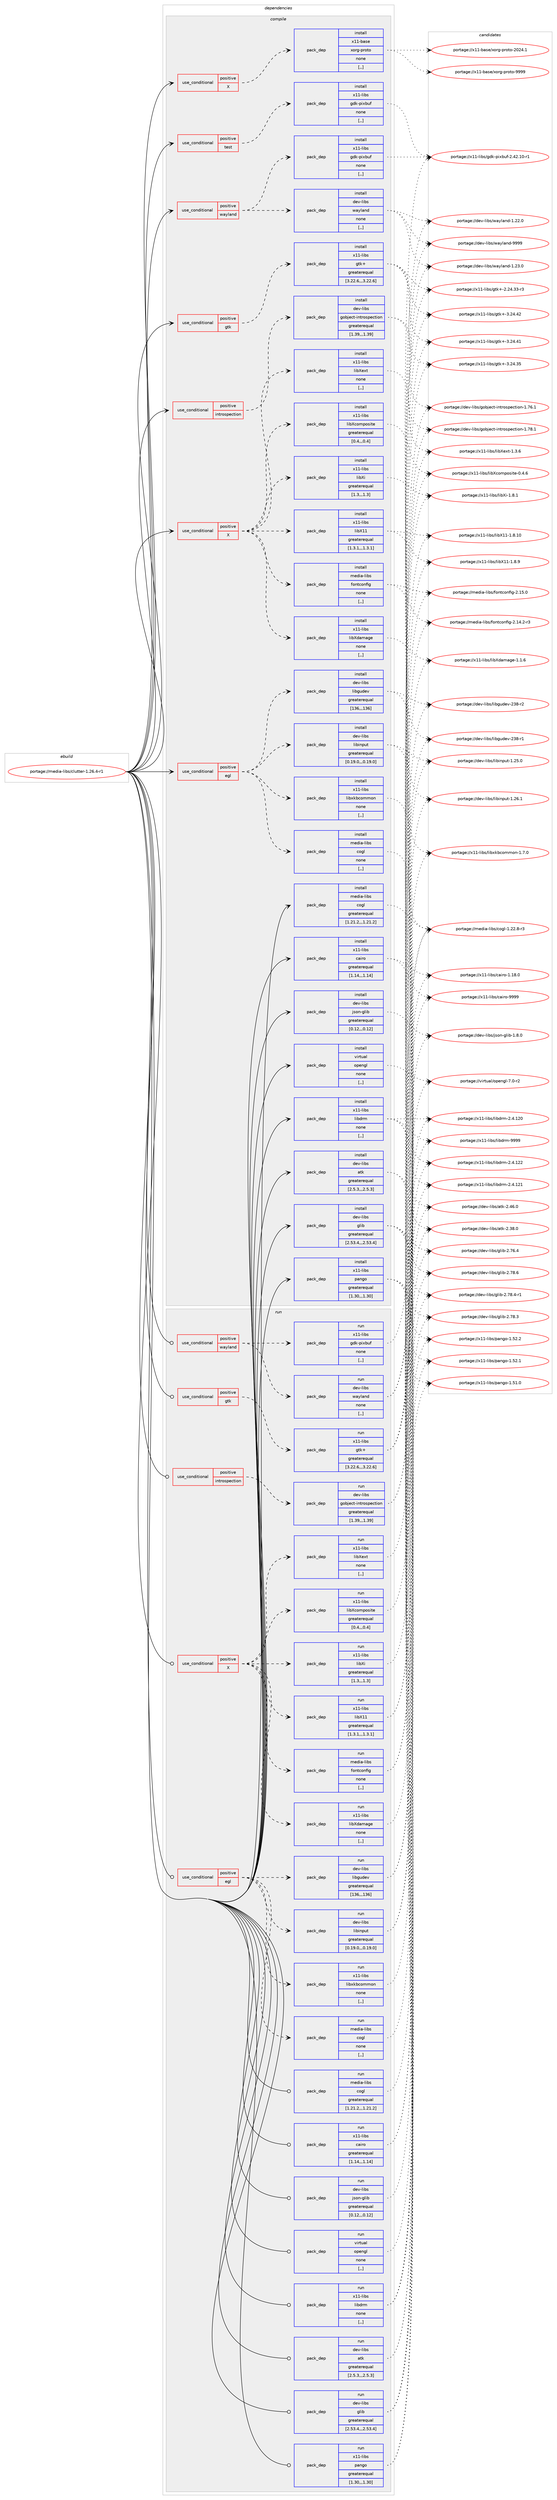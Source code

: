 digraph prolog {

# *************
# Graph options
# *************

newrank=true;
concentrate=true;
compound=true;
graph [rankdir=LR,fontname=Helvetica,fontsize=10,ranksep=1.5];#, ranksep=2.5, nodesep=0.2];
edge  [arrowhead=vee];
node  [fontname=Helvetica,fontsize=10];

# **********
# The ebuild
# **********

subgraph cluster_leftcol {
color=gray;
label=<<i>ebuild</i>>;
id [label="portage://media-libs/clutter-1.26.4-r1", color=red, width=4, href="../media-libs/clutter-1.26.4-r1.svg"];
}

# ****************
# The dependencies
# ****************

subgraph cluster_midcol {
color=gray;
label=<<i>dependencies</i>>;
subgraph cluster_compile {
fillcolor="#eeeeee";
style=filled;
label=<<i>compile</i>>;
subgraph cond74480 {
dependency296021 [label=<<TABLE BORDER="0" CELLBORDER="1" CELLSPACING="0" CELLPADDING="4"><TR><TD ROWSPAN="3" CELLPADDING="10">use_conditional</TD></TR><TR><TD>positive</TD></TR><TR><TD>X</TD></TR></TABLE>>, shape=none, color=red];
subgraph pack219187 {
dependency296022 [label=<<TABLE BORDER="0" CELLBORDER="1" CELLSPACING="0" CELLPADDING="4" WIDTH="220"><TR><TD ROWSPAN="6" CELLPADDING="30">pack_dep</TD></TR><TR><TD WIDTH="110">install</TD></TR><TR><TD>media-libs</TD></TR><TR><TD>fontconfig</TD></TR><TR><TD>none</TD></TR><TR><TD>[,,]</TD></TR></TABLE>>, shape=none, color=blue];
}
dependency296021:e -> dependency296022:w [weight=20,style="dashed",arrowhead="vee"];
subgraph pack219188 {
dependency296023 [label=<<TABLE BORDER="0" CELLBORDER="1" CELLSPACING="0" CELLPADDING="4" WIDTH="220"><TR><TD ROWSPAN="6" CELLPADDING="30">pack_dep</TD></TR><TR><TD WIDTH="110">install</TD></TR><TR><TD>x11-libs</TD></TR><TR><TD>libX11</TD></TR><TR><TD>greaterequal</TD></TR><TR><TD>[1.3.1,,,1.3.1]</TD></TR></TABLE>>, shape=none, color=blue];
}
dependency296021:e -> dependency296023:w [weight=20,style="dashed",arrowhead="vee"];
subgraph pack219189 {
dependency296024 [label=<<TABLE BORDER="0" CELLBORDER="1" CELLSPACING="0" CELLPADDING="4" WIDTH="220"><TR><TD ROWSPAN="6" CELLPADDING="30">pack_dep</TD></TR><TR><TD WIDTH="110">install</TD></TR><TR><TD>x11-libs</TD></TR><TR><TD>libXext</TD></TR><TR><TD>none</TD></TR><TR><TD>[,,]</TD></TR></TABLE>>, shape=none, color=blue];
}
dependency296021:e -> dependency296024:w [weight=20,style="dashed",arrowhead="vee"];
subgraph pack219190 {
dependency296025 [label=<<TABLE BORDER="0" CELLBORDER="1" CELLSPACING="0" CELLPADDING="4" WIDTH="220"><TR><TD ROWSPAN="6" CELLPADDING="30">pack_dep</TD></TR><TR><TD WIDTH="110">install</TD></TR><TR><TD>x11-libs</TD></TR><TR><TD>libXdamage</TD></TR><TR><TD>none</TD></TR><TR><TD>[,,]</TD></TR></TABLE>>, shape=none, color=blue];
}
dependency296021:e -> dependency296025:w [weight=20,style="dashed",arrowhead="vee"];
subgraph pack219191 {
dependency296026 [label=<<TABLE BORDER="0" CELLBORDER="1" CELLSPACING="0" CELLPADDING="4" WIDTH="220"><TR><TD ROWSPAN="6" CELLPADDING="30">pack_dep</TD></TR><TR><TD WIDTH="110">install</TD></TR><TR><TD>x11-libs</TD></TR><TR><TD>libXi</TD></TR><TR><TD>greaterequal</TD></TR><TR><TD>[1.3,,,1.3]</TD></TR></TABLE>>, shape=none, color=blue];
}
dependency296021:e -> dependency296026:w [weight=20,style="dashed",arrowhead="vee"];
subgraph pack219192 {
dependency296027 [label=<<TABLE BORDER="0" CELLBORDER="1" CELLSPACING="0" CELLPADDING="4" WIDTH="220"><TR><TD ROWSPAN="6" CELLPADDING="30">pack_dep</TD></TR><TR><TD WIDTH="110">install</TD></TR><TR><TD>x11-libs</TD></TR><TR><TD>libXcomposite</TD></TR><TR><TD>greaterequal</TD></TR><TR><TD>[0.4,,,0.4]</TD></TR></TABLE>>, shape=none, color=blue];
}
dependency296021:e -> dependency296027:w [weight=20,style="dashed",arrowhead="vee"];
}
id:e -> dependency296021:w [weight=20,style="solid",arrowhead="vee"];
subgraph cond74481 {
dependency296028 [label=<<TABLE BORDER="0" CELLBORDER="1" CELLSPACING="0" CELLPADDING="4"><TR><TD ROWSPAN="3" CELLPADDING="10">use_conditional</TD></TR><TR><TD>positive</TD></TR><TR><TD>X</TD></TR></TABLE>>, shape=none, color=red];
subgraph pack219193 {
dependency296029 [label=<<TABLE BORDER="0" CELLBORDER="1" CELLSPACING="0" CELLPADDING="4" WIDTH="220"><TR><TD ROWSPAN="6" CELLPADDING="30">pack_dep</TD></TR><TR><TD WIDTH="110">install</TD></TR><TR><TD>x11-base</TD></TR><TR><TD>xorg-proto</TD></TR><TR><TD>none</TD></TR><TR><TD>[,,]</TD></TR></TABLE>>, shape=none, color=blue];
}
dependency296028:e -> dependency296029:w [weight=20,style="dashed",arrowhead="vee"];
}
id:e -> dependency296028:w [weight=20,style="solid",arrowhead="vee"];
subgraph cond74482 {
dependency296030 [label=<<TABLE BORDER="0" CELLBORDER="1" CELLSPACING="0" CELLPADDING="4"><TR><TD ROWSPAN="3" CELLPADDING="10">use_conditional</TD></TR><TR><TD>positive</TD></TR><TR><TD>egl</TD></TR></TABLE>>, shape=none, color=red];
subgraph pack219194 {
dependency296031 [label=<<TABLE BORDER="0" CELLBORDER="1" CELLSPACING="0" CELLPADDING="4" WIDTH="220"><TR><TD ROWSPAN="6" CELLPADDING="30">pack_dep</TD></TR><TR><TD WIDTH="110">install</TD></TR><TR><TD>dev-libs</TD></TR><TR><TD>libinput</TD></TR><TR><TD>greaterequal</TD></TR><TR><TD>[0.19.0,,,0.19.0]</TD></TR></TABLE>>, shape=none, color=blue];
}
dependency296030:e -> dependency296031:w [weight=20,style="dashed",arrowhead="vee"];
subgraph pack219195 {
dependency296032 [label=<<TABLE BORDER="0" CELLBORDER="1" CELLSPACING="0" CELLPADDING="4" WIDTH="220"><TR><TD ROWSPAN="6" CELLPADDING="30">pack_dep</TD></TR><TR><TD WIDTH="110">install</TD></TR><TR><TD>media-libs</TD></TR><TR><TD>cogl</TD></TR><TR><TD>none</TD></TR><TR><TD>[,,]</TD></TR></TABLE>>, shape=none, color=blue];
}
dependency296030:e -> dependency296032:w [weight=20,style="dashed",arrowhead="vee"];
subgraph pack219196 {
dependency296033 [label=<<TABLE BORDER="0" CELLBORDER="1" CELLSPACING="0" CELLPADDING="4" WIDTH="220"><TR><TD ROWSPAN="6" CELLPADDING="30">pack_dep</TD></TR><TR><TD WIDTH="110">install</TD></TR><TR><TD>dev-libs</TD></TR><TR><TD>libgudev</TD></TR><TR><TD>greaterequal</TD></TR><TR><TD>[136,,,136]</TD></TR></TABLE>>, shape=none, color=blue];
}
dependency296030:e -> dependency296033:w [weight=20,style="dashed",arrowhead="vee"];
subgraph pack219197 {
dependency296034 [label=<<TABLE BORDER="0" CELLBORDER="1" CELLSPACING="0" CELLPADDING="4" WIDTH="220"><TR><TD ROWSPAN="6" CELLPADDING="30">pack_dep</TD></TR><TR><TD WIDTH="110">install</TD></TR><TR><TD>x11-libs</TD></TR><TR><TD>libxkbcommon</TD></TR><TR><TD>none</TD></TR><TR><TD>[,,]</TD></TR></TABLE>>, shape=none, color=blue];
}
dependency296030:e -> dependency296034:w [weight=20,style="dashed",arrowhead="vee"];
}
id:e -> dependency296030:w [weight=20,style="solid",arrowhead="vee"];
subgraph cond74483 {
dependency296035 [label=<<TABLE BORDER="0" CELLBORDER="1" CELLSPACING="0" CELLPADDING="4"><TR><TD ROWSPAN="3" CELLPADDING="10">use_conditional</TD></TR><TR><TD>positive</TD></TR><TR><TD>gtk</TD></TR></TABLE>>, shape=none, color=red];
subgraph pack219198 {
dependency296036 [label=<<TABLE BORDER="0" CELLBORDER="1" CELLSPACING="0" CELLPADDING="4" WIDTH="220"><TR><TD ROWSPAN="6" CELLPADDING="30">pack_dep</TD></TR><TR><TD WIDTH="110">install</TD></TR><TR><TD>x11-libs</TD></TR><TR><TD>gtk+</TD></TR><TR><TD>greaterequal</TD></TR><TR><TD>[3.22.6,,,3.22.6]</TD></TR></TABLE>>, shape=none, color=blue];
}
dependency296035:e -> dependency296036:w [weight=20,style="dashed",arrowhead="vee"];
}
id:e -> dependency296035:w [weight=20,style="solid",arrowhead="vee"];
subgraph cond74484 {
dependency296037 [label=<<TABLE BORDER="0" CELLBORDER="1" CELLSPACING="0" CELLPADDING="4"><TR><TD ROWSPAN="3" CELLPADDING="10">use_conditional</TD></TR><TR><TD>positive</TD></TR><TR><TD>introspection</TD></TR></TABLE>>, shape=none, color=red];
subgraph pack219199 {
dependency296038 [label=<<TABLE BORDER="0" CELLBORDER="1" CELLSPACING="0" CELLPADDING="4" WIDTH="220"><TR><TD ROWSPAN="6" CELLPADDING="30">pack_dep</TD></TR><TR><TD WIDTH="110">install</TD></TR><TR><TD>dev-libs</TD></TR><TR><TD>gobject-introspection</TD></TR><TR><TD>greaterequal</TD></TR><TR><TD>[1.39,,,1.39]</TD></TR></TABLE>>, shape=none, color=blue];
}
dependency296037:e -> dependency296038:w [weight=20,style="dashed",arrowhead="vee"];
}
id:e -> dependency296037:w [weight=20,style="solid",arrowhead="vee"];
subgraph cond74485 {
dependency296039 [label=<<TABLE BORDER="0" CELLBORDER="1" CELLSPACING="0" CELLPADDING="4"><TR><TD ROWSPAN="3" CELLPADDING="10">use_conditional</TD></TR><TR><TD>positive</TD></TR><TR><TD>test</TD></TR></TABLE>>, shape=none, color=red];
subgraph pack219200 {
dependency296040 [label=<<TABLE BORDER="0" CELLBORDER="1" CELLSPACING="0" CELLPADDING="4" WIDTH="220"><TR><TD ROWSPAN="6" CELLPADDING="30">pack_dep</TD></TR><TR><TD WIDTH="110">install</TD></TR><TR><TD>x11-libs</TD></TR><TR><TD>gdk-pixbuf</TD></TR><TR><TD>none</TD></TR><TR><TD>[,,]</TD></TR></TABLE>>, shape=none, color=blue];
}
dependency296039:e -> dependency296040:w [weight=20,style="dashed",arrowhead="vee"];
}
id:e -> dependency296039:w [weight=20,style="solid",arrowhead="vee"];
subgraph cond74486 {
dependency296041 [label=<<TABLE BORDER="0" CELLBORDER="1" CELLSPACING="0" CELLPADDING="4"><TR><TD ROWSPAN="3" CELLPADDING="10">use_conditional</TD></TR><TR><TD>positive</TD></TR><TR><TD>wayland</TD></TR></TABLE>>, shape=none, color=red];
subgraph pack219201 {
dependency296042 [label=<<TABLE BORDER="0" CELLBORDER="1" CELLSPACING="0" CELLPADDING="4" WIDTH="220"><TR><TD ROWSPAN="6" CELLPADDING="30">pack_dep</TD></TR><TR><TD WIDTH="110">install</TD></TR><TR><TD>dev-libs</TD></TR><TR><TD>wayland</TD></TR><TR><TD>none</TD></TR><TR><TD>[,,]</TD></TR></TABLE>>, shape=none, color=blue];
}
dependency296041:e -> dependency296042:w [weight=20,style="dashed",arrowhead="vee"];
subgraph pack219202 {
dependency296043 [label=<<TABLE BORDER="0" CELLBORDER="1" CELLSPACING="0" CELLPADDING="4" WIDTH="220"><TR><TD ROWSPAN="6" CELLPADDING="30">pack_dep</TD></TR><TR><TD WIDTH="110">install</TD></TR><TR><TD>x11-libs</TD></TR><TR><TD>gdk-pixbuf</TD></TR><TR><TD>none</TD></TR><TR><TD>[,,]</TD></TR></TABLE>>, shape=none, color=blue];
}
dependency296041:e -> dependency296043:w [weight=20,style="dashed",arrowhead="vee"];
}
id:e -> dependency296041:w [weight=20,style="solid",arrowhead="vee"];
subgraph pack219203 {
dependency296044 [label=<<TABLE BORDER="0" CELLBORDER="1" CELLSPACING="0" CELLPADDING="4" WIDTH="220"><TR><TD ROWSPAN="6" CELLPADDING="30">pack_dep</TD></TR><TR><TD WIDTH="110">install</TD></TR><TR><TD>dev-libs</TD></TR><TR><TD>atk</TD></TR><TR><TD>greaterequal</TD></TR><TR><TD>[2.5.3,,,2.5.3]</TD></TR></TABLE>>, shape=none, color=blue];
}
id:e -> dependency296044:w [weight=20,style="solid",arrowhead="vee"];
subgraph pack219204 {
dependency296045 [label=<<TABLE BORDER="0" CELLBORDER="1" CELLSPACING="0" CELLPADDING="4" WIDTH="220"><TR><TD ROWSPAN="6" CELLPADDING="30">pack_dep</TD></TR><TR><TD WIDTH="110">install</TD></TR><TR><TD>dev-libs</TD></TR><TR><TD>glib</TD></TR><TR><TD>greaterequal</TD></TR><TR><TD>[2.53.4,,,2.53.4]</TD></TR></TABLE>>, shape=none, color=blue];
}
id:e -> dependency296045:w [weight=20,style="solid",arrowhead="vee"];
subgraph pack219205 {
dependency296046 [label=<<TABLE BORDER="0" CELLBORDER="1" CELLSPACING="0" CELLPADDING="4" WIDTH="220"><TR><TD ROWSPAN="6" CELLPADDING="30">pack_dep</TD></TR><TR><TD WIDTH="110">install</TD></TR><TR><TD>dev-libs</TD></TR><TR><TD>json-glib</TD></TR><TR><TD>greaterequal</TD></TR><TR><TD>[0.12,,,0.12]</TD></TR></TABLE>>, shape=none, color=blue];
}
id:e -> dependency296046:w [weight=20,style="solid",arrowhead="vee"];
subgraph pack219206 {
dependency296047 [label=<<TABLE BORDER="0" CELLBORDER="1" CELLSPACING="0" CELLPADDING="4" WIDTH="220"><TR><TD ROWSPAN="6" CELLPADDING="30">pack_dep</TD></TR><TR><TD WIDTH="110">install</TD></TR><TR><TD>media-libs</TD></TR><TR><TD>cogl</TD></TR><TR><TD>greaterequal</TD></TR><TR><TD>[1.21.2,,,1.21.2]</TD></TR></TABLE>>, shape=none, color=blue];
}
id:e -> dependency296047:w [weight=20,style="solid",arrowhead="vee"];
subgraph pack219207 {
dependency296048 [label=<<TABLE BORDER="0" CELLBORDER="1" CELLSPACING="0" CELLPADDING="4" WIDTH="220"><TR><TD ROWSPAN="6" CELLPADDING="30">pack_dep</TD></TR><TR><TD WIDTH="110">install</TD></TR><TR><TD>virtual</TD></TR><TR><TD>opengl</TD></TR><TR><TD>none</TD></TR><TR><TD>[,,]</TD></TR></TABLE>>, shape=none, color=blue];
}
id:e -> dependency296048:w [weight=20,style="solid",arrowhead="vee"];
subgraph pack219208 {
dependency296049 [label=<<TABLE BORDER="0" CELLBORDER="1" CELLSPACING="0" CELLPADDING="4" WIDTH="220"><TR><TD ROWSPAN="6" CELLPADDING="30">pack_dep</TD></TR><TR><TD WIDTH="110">install</TD></TR><TR><TD>x11-libs</TD></TR><TR><TD>cairo</TD></TR><TR><TD>greaterequal</TD></TR><TR><TD>[1.14,,,1.14]</TD></TR></TABLE>>, shape=none, color=blue];
}
id:e -> dependency296049:w [weight=20,style="solid",arrowhead="vee"];
subgraph pack219209 {
dependency296050 [label=<<TABLE BORDER="0" CELLBORDER="1" CELLSPACING="0" CELLPADDING="4" WIDTH="220"><TR><TD ROWSPAN="6" CELLPADDING="30">pack_dep</TD></TR><TR><TD WIDTH="110">install</TD></TR><TR><TD>x11-libs</TD></TR><TR><TD>libdrm</TD></TR><TR><TD>none</TD></TR><TR><TD>[,,]</TD></TR></TABLE>>, shape=none, color=blue];
}
id:e -> dependency296050:w [weight=20,style="solid",arrowhead="vee"];
subgraph pack219210 {
dependency296051 [label=<<TABLE BORDER="0" CELLBORDER="1" CELLSPACING="0" CELLPADDING="4" WIDTH="220"><TR><TD ROWSPAN="6" CELLPADDING="30">pack_dep</TD></TR><TR><TD WIDTH="110">install</TD></TR><TR><TD>x11-libs</TD></TR><TR><TD>pango</TD></TR><TR><TD>greaterequal</TD></TR><TR><TD>[1.30,,,1.30]</TD></TR></TABLE>>, shape=none, color=blue];
}
id:e -> dependency296051:w [weight=20,style="solid",arrowhead="vee"];
}
subgraph cluster_compileandrun {
fillcolor="#eeeeee";
style=filled;
label=<<i>compile and run</i>>;
}
subgraph cluster_run {
fillcolor="#eeeeee";
style=filled;
label=<<i>run</i>>;
subgraph cond74487 {
dependency296052 [label=<<TABLE BORDER="0" CELLBORDER="1" CELLSPACING="0" CELLPADDING="4"><TR><TD ROWSPAN="3" CELLPADDING="10">use_conditional</TD></TR><TR><TD>positive</TD></TR><TR><TD>X</TD></TR></TABLE>>, shape=none, color=red];
subgraph pack219211 {
dependency296053 [label=<<TABLE BORDER="0" CELLBORDER="1" CELLSPACING="0" CELLPADDING="4" WIDTH="220"><TR><TD ROWSPAN="6" CELLPADDING="30">pack_dep</TD></TR><TR><TD WIDTH="110">run</TD></TR><TR><TD>media-libs</TD></TR><TR><TD>fontconfig</TD></TR><TR><TD>none</TD></TR><TR><TD>[,,]</TD></TR></TABLE>>, shape=none, color=blue];
}
dependency296052:e -> dependency296053:w [weight=20,style="dashed",arrowhead="vee"];
subgraph pack219212 {
dependency296054 [label=<<TABLE BORDER="0" CELLBORDER="1" CELLSPACING="0" CELLPADDING="4" WIDTH="220"><TR><TD ROWSPAN="6" CELLPADDING="30">pack_dep</TD></TR><TR><TD WIDTH="110">run</TD></TR><TR><TD>x11-libs</TD></TR><TR><TD>libX11</TD></TR><TR><TD>greaterequal</TD></TR><TR><TD>[1.3.1,,,1.3.1]</TD></TR></TABLE>>, shape=none, color=blue];
}
dependency296052:e -> dependency296054:w [weight=20,style="dashed",arrowhead="vee"];
subgraph pack219213 {
dependency296055 [label=<<TABLE BORDER="0" CELLBORDER="1" CELLSPACING="0" CELLPADDING="4" WIDTH="220"><TR><TD ROWSPAN="6" CELLPADDING="30">pack_dep</TD></TR><TR><TD WIDTH="110">run</TD></TR><TR><TD>x11-libs</TD></TR><TR><TD>libXext</TD></TR><TR><TD>none</TD></TR><TR><TD>[,,]</TD></TR></TABLE>>, shape=none, color=blue];
}
dependency296052:e -> dependency296055:w [weight=20,style="dashed",arrowhead="vee"];
subgraph pack219214 {
dependency296056 [label=<<TABLE BORDER="0" CELLBORDER="1" CELLSPACING="0" CELLPADDING="4" WIDTH="220"><TR><TD ROWSPAN="6" CELLPADDING="30">pack_dep</TD></TR><TR><TD WIDTH="110">run</TD></TR><TR><TD>x11-libs</TD></TR><TR><TD>libXdamage</TD></TR><TR><TD>none</TD></TR><TR><TD>[,,]</TD></TR></TABLE>>, shape=none, color=blue];
}
dependency296052:e -> dependency296056:w [weight=20,style="dashed",arrowhead="vee"];
subgraph pack219215 {
dependency296057 [label=<<TABLE BORDER="0" CELLBORDER="1" CELLSPACING="0" CELLPADDING="4" WIDTH="220"><TR><TD ROWSPAN="6" CELLPADDING="30">pack_dep</TD></TR><TR><TD WIDTH="110">run</TD></TR><TR><TD>x11-libs</TD></TR><TR><TD>libXi</TD></TR><TR><TD>greaterequal</TD></TR><TR><TD>[1.3,,,1.3]</TD></TR></TABLE>>, shape=none, color=blue];
}
dependency296052:e -> dependency296057:w [weight=20,style="dashed",arrowhead="vee"];
subgraph pack219216 {
dependency296058 [label=<<TABLE BORDER="0" CELLBORDER="1" CELLSPACING="0" CELLPADDING="4" WIDTH="220"><TR><TD ROWSPAN="6" CELLPADDING="30">pack_dep</TD></TR><TR><TD WIDTH="110">run</TD></TR><TR><TD>x11-libs</TD></TR><TR><TD>libXcomposite</TD></TR><TR><TD>greaterequal</TD></TR><TR><TD>[0.4,,,0.4]</TD></TR></TABLE>>, shape=none, color=blue];
}
dependency296052:e -> dependency296058:w [weight=20,style="dashed",arrowhead="vee"];
}
id:e -> dependency296052:w [weight=20,style="solid",arrowhead="odot"];
subgraph cond74488 {
dependency296059 [label=<<TABLE BORDER="0" CELLBORDER="1" CELLSPACING="0" CELLPADDING="4"><TR><TD ROWSPAN="3" CELLPADDING="10">use_conditional</TD></TR><TR><TD>positive</TD></TR><TR><TD>egl</TD></TR></TABLE>>, shape=none, color=red];
subgraph pack219217 {
dependency296060 [label=<<TABLE BORDER="0" CELLBORDER="1" CELLSPACING="0" CELLPADDING="4" WIDTH="220"><TR><TD ROWSPAN="6" CELLPADDING="30">pack_dep</TD></TR><TR><TD WIDTH="110">run</TD></TR><TR><TD>dev-libs</TD></TR><TR><TD>libinput</TD></TR><TR><TD>greaterequal</TD></TR><TR><TD>[0.19.0,,,0.19.0]</TD></TR></TABLE>>, shape=none, color=blue];
}
dependency296059:e -> dependency296060:w [weight=20,style="dashed",arrowhead="vee"];
subgraph pack219218 {
dependency296061 [label=<<TABLE BORDER="0" CELLBORDER="1" CELLSPACING="0" CELLPADDING="4" WIDTH="220"><TR><TD ROWSPAN="6" CELLPADDING="30">pack_dep</TD></TR><TR><TD WIDTH="110">run</TD></TR><TR><TD>media-libs</TD></TR><TR><TD>cogl</TD></TR><TR><TD>none</TD></TR><TR><TD>[,,]</TD></TR></TABLE>>, shape=none, color=blue];
}
dependency296059:e -> dependency296061:w [weight=20,style="dashed",arrowhead="vee"];
subgraph pack219219 {
dependency296062 [label=<<TABLE BORDER="0" CELLBORDER="1" CELLSPACING="0" CELLPADDING="4" WIDTH="220"><TR><TD ROWSPAN="6" CELLPADDING="30">pack_dep</TD></TR><TR><TD WIDTH="110">run</TD></TR><TR><TD>dev-libs</TD></TR><TR><TD>libgudev</TD></TR><TR><TD>greaterequal</TD></TR><TR><TD>[136,,,136]</TD></TR></TABLE>>, shape=none, color=blue];
}
dependency296059:e -> dependency296062:w [weight=20,style="dashed",arrowhead="vee"];
subgraph pack219220 {
dependency296063 [label=<<TABLE BORDER="0" CELLBORDER="1" CELLSPACING="0" CELLPADDING="4" WIDTH="220"><TR><TD ROWSPAN="6" CELLPADDING="30">pack_dep</TD></TR><TR><TD WIDTH="110">run</TD></TR><TR><TD>x11-libs</TD></TR><TR><TD>libxkbcommon</TD></TR><TR><TD>none</TD></TR><TR><TD>[,,]</TD></TR></TABLE>>, shape=none, color=blue];
}
dependency296059:e -> dependency296063:w [weight=20,style="dashed",arrowhead="vee"];
}
id:e -> dependency296059:w [weight=20,style="solid",arrowhead="odot"];
subgraph cond74489 {
dependency296064 [label=<<TABLE BORDER="0" CELLBORDER="1" CELLSPACING="0" CELLPADDING="4"><TR><TD ROWSPAN="3" CELLPADDING="10">use_conditional</TD></TR><TR><TD>positive</TD></TR><TR><TD>gtk</TD></TR></TABLE>>, shape=none, color=red];
subgraph pack219221 {
dependency296065 [label=<<TABLE BORDER="0" CELLBORDER="1" CELLSPACING="0" CELLPADDING="4" WIDTH="220"><TR><TD ROWSPAN="6" CELLPADDING="30">pack_dep</TD></TR><TR><TD WIDTH="110">run</TD></TR><TR><TD>x11-libs</TD></TR><TR><TD>gtk+</TD></TR><TR><TD>greaterequal</TD></TR><TR><TD>[3.22.6,,,3.22.6]</TD></TR></TABLE>>, shape=none, color=blue];
}
dependency296064:e -> dependency296065:w [weight=20,style="dashed",arrowhead="vee"];
}
id:e -> dependency296064:w [weight=20,style="solid",arrowhead="odot"];
subgraph cond74490 {
dependency296066 [label=<<TABLE BORDER="0" CELLBORDER="1" CELLSPACING="0" CELLPADDING="4"><TR><TD ROWSPAN="3" CELLPADDING="10">use_conditional</TD></TR><TR><TD>positive</TD></TR><TR><TD>introspection</TD></TR></TABLE>>, shape=none, color=red];
subgraph pack219222 {
dependency296067 [label=<<TABLE BORDER="0" CELLBORDER="1" CELLSPACING="0" CELLPADDING="4" WIDTH="220"><TR><TD ROWSPAN="6" CELLPADDING="30">pack_dep</TD></TR><TR><TD WIDTH="110">run</TD></TR><TR><TD>dev-libs</TD></TR><TR><TD>gobject-introspection</TD></TR><TR><TD>greaterequal</TD></TR><TR><TD>[1.39,,,1.39]</TD></TR></TABLE>>, shape=none, color=blue];
}
dependency296066:e -> dependency296067:w [weight=20,style="dashed",arrowhead="vee"];
}
id:e -> dependency296066:w [weight=20,style="solid",arrowhead="odot"];
subgraph cond74491 {
dependency296068 [label=<<TABLE BORDER="0" CELLBORDER="1" CELLSPACING="0" CELLPADDING="4"><TR><TD ROWSPAN="3" CELLPADDING="10">use_conditional</TD></TR><TR><TD>positive</TD></TR><TR><TD>wayland</TD></TR></TABLE>>, shape=none, color=red];
subgraph pack219223 {
dependency296069 [label=<<TABLE BORDER="0" CELLBORDER="1" CELLSPACING="0" CELLPADDING="4" WIDTH="220"><TR><TD ROWSPAN="6" CELLPADDING="30">pack_dep</TD></TR><TR><TD WIDTH="110">run</TD></TR><TR><TD>dev-libs</TD></TR><TR><TD>wayland</TD></TR><TR><TD>none</TD></TR><TR><TD>[,,]</TD></TR></TABLE>>, shape=none, color=blue];
}
dependency296068:e -> dependency296069:w [weight=20,style="dashed",arrowhead="vee"];
subgraph pack219224 {
dependency296070 [label=<<TABLE BORDER="0" CELLBORDER="1" CELLSPACING="0" CELLPADDING="4" WIDTH="220"><TR><TD ROWSPAN="6" CELLPADDING="30">pack_dep</TD></TR><TR><TD WIDTH="110">run</TD></TR><TR><TD>x11-libs</TD></TR><TR><TD>gdk-pixbuf</TD></TR><TR><TD>none</TD></TR><TR><TD>[,,]</TD></TR></TABLE>>, shape=none, color=blue];
}
dependency296068:e -> dependency296070:w [weight=20,style="dashed",arrowhead="vee"];
}
id:e -> dependency296068:w [weight=20,style="solid",arrowhead="odot"];
subgraph pack219225 {
dependency296071 [label=<<TABLE BORDER="0" CELLBORDER="1" CELLSPACING="0" CELLPADDING="4" WIDTH="220"><TR><TD ROWSPAN="6" CELLPADDING="30">pack_dep</TD></TR><TR><TD WIDTH="110">run</TD></TR><TR><TD>dev-libs</TD></TR><TR><TD>atk</TD></TR><TR><TD>greaterequal</TD></TR><TR><TD>[2.5.3,,,2.5.3]</TD></TR></TABLE>>, shape=none, color=blue];
}
id:e -> dependency296071:w [weight=20,style="solid",arrowhead="odot"];
subgraph pack219226 {
dependency296072 [label=<<TABLE BORDER="0" CELLBORDER="1" CELLSPACING="0" CELLPADDING="4" WIDTH="220"><TR><TD ROWSPAN="6" CELLPADDING="30">pack_dep</TD></TR><TR><TD WIDTH="110">run</TD></TR><TR><TD>dev-libs</TD></TR><TR><TD>glib</TD></TR><TR><TD>greaterequal</TD></TR><TR><TD>[2.53.4,,,2.53.4]</TD></TR></TABLE>>, shape=none, color=blue];
}
id:e -> dependency296072:w [weight=20,style="solid",arrowhead="odot"];
subgraph pack219227 {
dependency296073 [label=<<TABLE BORDER="0" CELLBORDER="1" CELLSPACING="0" CELLPADDING="4" WIDTH="220"><TR><TD ROWSPAN="6" CELLPADDING="30">pack_dep</TD></TR><TR><TD WIDTH="110">run</TD></TR><TR><TD>dev-libs</TD></TR><TR><TD>json-glib</TD></TR><TR><TD>greaterequal</TD></TR><TR><TD>[0.12,,,0.12]</TD></TR></TABLE>>, shape=none, color=blue];
}
id:e -> dependency296073:w [weight=20,style="solid",arrowhead="odot"];
subgraph pack219228 {
dependency296074 [label=<<TABLE BORDER="0" CELLBORDER="1" CELLSPACING="0" CELLPADDING="4" WIDTH="220"><TR><TD ROWSPAN="6" CELLPADDING="30">pack_dep</TD></TR><TR><TD WIDTH="110">run</TD></TR><TR><TD>media-libs</TD></TR><TR><TD>cogl</TD></TR><TR><TD>greaterequal</TD></TR><TR><TD>[1.21.2,,,1.21.2]</TD></TR></TABLE>>, shape=none, color=blue];
}
id:e -> dependency296074:w [weight=20,style="solid",arrowhead="odot"];
subgraph pack219229 {
dependency296075 [label=<<TABLE BORDER="0" CELLBORDER="1" CELLSPACING="0" CELLPADDING="4" WIDTH="220"><TR><TD ROWSPAN="6" CELLPADDING="30">pack_dep</TD></TR><TR><TD WIDTH="110">run</TD></TR><TR><TD>virtual</TD></TR><TR><TD>opengl</TD></TR><TR><TD>none</TD></TR><TR><TD>[,,]</TD></TR></TABLE>>, shape=none, color=blue];
}
id:e -> dependency296075:w [weight=20,style="solid",arrowhead="odot"];
subgraph pack219230 {
dependency296076 [label=<<TABLE BORDER="0" CELLBORDER="1" CELLSPACING="0" CELLPADDING="4" WIDTH="220"><TR><TD ROWSPAN="6" CELLPADDING="30">pack_dep</TD></TR><TR><TD WIDTH="110">run</TD></TR><TR><TD>x11-libs</TD></TR><TR><TD>cairo</TD></TR><TR><TD>greaterequal</TD></TR><TR><TD>[1.14,,,1.14]</TD></TR></TABLE>>, shape=none, color=blue];
}
id:e -> dependency296076:w [weight=20,style="solid",arrowhead="odot"];
subgraph pack219231 {
dependency296077 [label=<<TABLE BORDER="0" CELLBORDER="1" CELLSPACING="0" CELLPADDING="4" WIDTH="220"><TR><TD ROWSPAN="6" CELLPADDING="30">pack_dep</TD></TR><TR><TD WIDTH="110">run</TD></TR><TR><TD>x11-libs</TD></TR><TR><TD>libdrm</TD></TR><TR><TD>none</TD></TR><TR><TD>[,,]</TD></TR></TABLE>>, shape=none, color=blue];
}
id:e -> dependency296077:w [weight=20,style="solid",arrowhead="odot"];
subgraph pack219232 {
dependency296078 [label=<<TABLE BORDER="0" CELLBORDER="1" CELLSPACING="0" CELLPADDING="4" WIDTH="220"><TR><TD ROWSPAN="6" CELLPADDING="30">pack_dep</TD></TR><TR><TD WIDTH="110">run</TD></TR><TR><TD>x11-libs</TD></TR><TR><TD>pango</TD></TR><TR><TD>greaterequal</TD></TR><TR><TD>[1.30,,,1.30]</TD></TR></TABLE>>, shape=none, color=blue];
}
id:e -> dependency296078:w [weight=20,style="solid",arrowhead="odot"];
}
}

# **************
# The candidates
# **************

subgraph cluster_choices {
rank=same;
color=gray;
label=<<i>candidates</i>>;

subgraph choice219187 {
color=black;
nodesep=1;
choice109101100105974510810598115471021111101169911111010210510345504649534648 [label="portage://media-libs/fontconfig-2.15.0", color=red, width=4,href="../media-libs/fontconfig-2.15.0.svg"];
choice1091011001059745108105981154710211111011699111110102105103455046495246504511451 [label="portage://media-libs/fontconfig-2.14.2-r3", color=red, width=4,href="../media-libs/fontconfig-2.14.2-r3.svg"];
dependency296022:e -> choice109101100105974510810598115471021111101169911111010210510345504649534648:w [style=dotted,weight="100"];
dependency296022:e -> choice1091011001059745108105981154710211111011699111110102105103455046495246504511451:w [style=dotted,weight="100"];
}
subgraph choice219188 {
color=black;
nodesep=1;
choice12049494510810598115471081059888494945494656464948 [label="portage://x11-libs/libX11-1.8.10", color=red, width=4,href="../x11-libs/libX11-1.8.10.svg"];
choice120494945108105981154710810598884949454946564657 [label="portage://x11-libs/libX11-1.8.9", color=red, width=4,href="../x11-libs/libX11-1.8.9.svg"];
dependency296023:e -> choice12049494510810598115471081059888494945494656464948:w [style=dotted,weight="100"];
dependency296023:e -> choice120494945108105981154710810598884949454946564657:w [style=dotted,weight="100"];
}
subgraph choice219189 {
color=black;
nodesep=1;
choice12049494510810598115471081059888101120116454946514654 [label="portage://x11-libs/libXext-1.3.6", color=red, width=4,href="../x11-libs/libXext-1.3.6.svg"];
dependency296024:e -> choice12049494510810598115471081059888101120116454946514654:w [style=dotted,weight="100"];
}
subgraph choice219190 {
color=black;
nodesep=1;
choice120494945108105981154710810598881009710997103101454946494654 [label="portage://x11-libs/libXdamage-1.1.6", color=red, width=4,href="../x11-libs/libXdamage-1.1.6.svg"];
dependency296025:e -> choice120494945108105981154710810598881009710997103101454946494654:w [style=dotted,weight="100"];
}
subgraph choice219191 {
color=black;
nodesep=1;
choice12049494510810598115471081059888105454946564649 [label="portage://x11-libs/libXi-1.8.1", color=red, width=4,href="../x11-libs/libXi-1.8.1.svg"];
dependency296026:e -> choice12049494510810598115471081059888105454946564649:w [style=dotted,weight="100"];
}
subgraph choice219192 {
color=black;
nodesep=1;
choice1204949451081059811547108105988899111109112111115105116101454846524654 [label="portage://x11-libs/libXcomposite-0.4.6", color=red, width=4,href="../x11-libs/libXcomposite-0.4.6.svg"];
dependency296027:e -> choice1204949451081059811547108105988899111109112111115105116101454846524654:w [style=dotted,weight="100"];
}
subgraph choice219193 {
color=black;
nodesep=1;
choice120494945989711510147120111114103451121141111161114557575757 [label="portage://x11-base/xorg-proto-9999", color=red, width=4,href="../x11-base/xorg-proto-9999.svg"];
choice1204949459897115101471201111141034511211411111611145504850524649 [label="portage://x11-base/xorg-proto-2024.1", color=red, width=4,href="../x11-base/xorg-proto-2024.1.svg"];
dependency296029:e -> choice120494945989711510147120111114103451121141111161114557575757:w [style=dotted,weight="100"];
dependency296029:e -> choice1204949459897115101471201111141034511211411111611145504850524649:w [style=dotted,weight="100"];
}
subgraph choice219194 {
color=black;
nodesep=1;
choice1001011184510810598115471081059810511011211711645494650544649 [label="portage://dev-libs/libinput-1.26.1", color=red, width=4,href="../dev-libs/libinput-1.26.1.svg"];
choice1001011184510810598115471081059810511011211711645494650534648 [label="portage://dev-libs/libinput-1.25.0", color=red, width=4,href="../dev-libs/libinput-1.25.0.svg"];
dependency296031:e -> choice1001011184510810598115471081059810511011211711645494650544649:w [style=dotted,weight="100"];
dependency296031:e -> choice1001011184510810598115471081059810511011211711645494650534648:w [style=dotted,weight="100"];
}
subgraph choice219195 {
color=black;
nodesep=1;
choice1091011001059745108105981154799111103108454946505046564511451 [label="portage://media-libs/cogl-1.22.8-r3", color=red, width=4,href="../media-libs/cogl-1.22.8-r3.svg"];
dependency296032:e -> choice1091011001059745108105981154799111103108454946505046564511451:w [style=dotted,weight="100"];
}
subgraph choice219196 {
color=black;
nodesep=1;
choice10010111845108105981154710810598103117100101118455051564511450 [label="portage://dev-libs/libgudev-238-r2", color=red, width=4,href="../dev-libs/libgudev-238-r2.svg"];
choice10010111845108105981154710810598103117100101118455051564511449 [label="portage://dev-libs/libgudev-238-r1", color=red, width=4,href="../dev-libs/libgudev-238-r1.svg"];
dependency296033:e -> choice10010111845108105981154710810598103117100101118455051564511450:w [style=dotted,weight="100"];
dependency296033:e -> choice10010111845108105981154710810598103117100101118455051564511449:w [style=dotted,weight="100"];
}
subgraph choice219197 {
color=black;
nodesep=1;
choice1204949451081059811547108105981201079899111109109111110454946554648 [label="portage://x11-libs/libxkbcommon-1.7.0", color=red, width=4,href="../x11-libs/libxkbcommon-1.7.0.svg"];
dependency296034:e -> choice1204949451081059811547108105981201079899111109109111110454946554648:w [style=dotted,weight="100"];
}
subgraph choice219198 {
color=black;
nodesep=1;
choice1204949451081059811547103116107434551465052465250 [label="portage://x11-libs/gtk+-3.24.42", color=red, width=4,href="../x11-libs/gtk+-3.24.42.svg"];
choice1204949451081059811547103116107434551465052465249 [label="portage://x11-libs/gtk+-3.24.41", color=red, width=4,href="../x11-libs/gtk+-3.24.41.svg"];
choice1204949451081059811547103116107434551465052465153 [label="portage://x11-libs/gtk+-3.24.35", color=red, width=4,href="../x11-libs/gtk+-3.24.35.svg"];
choice12049494510810598115471031161074345504650524651514511451 [label="portage://x11-libs/gtk+-2.24.33-r3", color=red, width=4,href="../x11-libs/gtk+-2.24.33-r3.svg"];
dependency296036:e -> choice1204949451081059811547103116107434551465052465250:w [style=dotted,weight="100"];
dependency296036:e -> choice1204949451081059811547103116107434551465052465249:w [style=dotted,weight="100"];
dependency296036:e -> choice1204949451081059811547103116107434551465052465153:w [style=dotted,weight="100"];
dependency296036:e -> choice12049494510810598115471031161074345504650524651514511451:w [style=dotted,weight="100"];
}
subgraph choice219199 {
color=black;
nodesep=1;
choice1001011184510810598115471031119810610199116451051101161141111151121019911610511111045494655564649 [label="portage://dev-libs/gobject-introspection-1.78.1", color=red, width=4,href="../dev-libs/gobject-introspection-1.78.1.svg"];
choice1001011184510810598115471031119810610199116451051101161141111151121019911610511111045494655544649 [label="portage://dev-libs/gobject-introspection-1.76.1", color=red, width=4,href="../dev-libs/gobject-introspection-1.76.1.svg"];
dependency296038:e -> choice1001011184510810598115471031119810610199116451051101161141111151121019911610511111045494655564649:w [style=dotted,weight="100"];
dependency296038:e -> choice1001011184510810598115471031119810610199116451051101161141111151121019911610511111045494655544649:w [style=dotted,weight="100"];
}
subgraph choice219200 {
color=black;
nodesep=1;
choice1204949451081059811547103100107451121051209811710245504652504649484511449 [label="portage://x11-libs/gdk-pixbuf-2.42.10-r1", color=red, width=4,href="../x11-libs/gdk-pixbuf-2.42.10-r1.svg"];
dependency296040:e -> choice1204949451081059811547103100107451121051209811710245504652504649484511449:w [style=dotted,weight="100"];
}
subgraph choice219201 {
color=black;
nodesep=1;
choice10010111845108105981154711997121108971101004557575757 [label="portage://dev-libs/wayland-9999", color=red, width=4,href="../dev-libs/wayland-9999.svg"];
choice100101118451081059811547119971211089711010045494650514648 [label="portage://dev-libs/wayland-1.23.0", color=red, width=4,href="../dev-libs/wayland-1.23.0.svg"];
choice100101118451081059811547119971211089711010045494650504648 [label="portage://dev-libs/wayland-1.22.0", color=red, width=4,href="../dev-libs/wayland-1.22.0.svg"];
dependency296042:e -> choice10010111845108105981154711997121108971101004557575757:w [style=dotted,weight="100"];
dependency296042:e -> choice100101118451081059811547119971211089711010045494650514648:w [style=dotted,weight="100"];
dependency296042:e -> choice100101118451081059811547119971211089711010045494650504648:w [style=dotted,weight="100"];
}
subgraph choice219202 {
color=black;
nodesep=1;
choice1204949451081059811547103100107451121051209811710245504652504649484511449 [label="portage://x11-libs/gdk-pixbuf-2.42.10-r1", color=red, width=4,href="../x11-libs/gdk-pixbuf-2.42.10-r1.svg"];
dependency296043:e -> choice1204949451081059811547103100107451121051209811710245504652504649484511449:w [style=dotted,weight="100"];
}
subgraph choice219203 {
color=black;
nodesep=1;
choice1001011184510810598115479711610745504652544648 [label="portage://dev-libs/atk-2.46.0", color=red, width=4,href="../dev-libs/atk-2.46.0.svg"];
choice1001011184510810598115479711610745504651564648 [label="portage://dev-libs/atk-2.38.0", color=red, width=4,href="../dev-libs/atk-2.38.0.svg"];
dependency296044:e -> choice1001011184510810598115479711610745504652544648:w [style=dotted,weight="100"];
dependency296044:e -> choice1001011184510810598115479711610745504651564648:w [style=dotted,weight="100"];
}
subgraph choice219204 {
color=black;
nodesep=1;
choice1001011184510810598115471031081059845504655564654 [label="portage://dev-libs/glib-2.78.6", color=red, width=4,href="../dev-libs/glib-2.78.6.svg"];
choice10010111845108105981154710310810598455046555646524511449 [label="portage://dev-libs/glib-2.78.4-r1", color=red, width=4,href="../dev-libs/glib-2.78.4-r1.svg"];
choice1001011184510810598115471031081059845504655564651 [label="portage://dev-libs/glib-2.78.3", color=red, width=4,href="../dev-libs/glib-2.78.3.svg"];
choice1001011184510810598115471031081059845504655544652 [label="portage://dev-libs/glib-2.76.4", color=red, width=4,href="../dev-libs/glib-2.76.4.svg"];
dependency296045:e -> choice1001011184510810598115471031081059845504655564654:w [style=dotted,weight="100"];
dependency296045:e -> choice10010111845108105981154710310810598455046555646524511449:w [style=dotted,weight="100"];
dependency296045:e -> choice1001011184510810598115471031081059845504655564651:w [style=dotted,weight="100"];
dependency296045:e -> choice1001011184510810598115471031081059845504655544652:w [style=dotted,weight="100"];
}
subgraph choice219205 {
color=black;
nodesep=1;
choice1001011184510810598115471061151111104510310810598454946564648 [label="portage://dev-libs/json-glib-1.8.0", color=red, width=4,href="../dev-libs/json-glib-1.8.0.svg"];
dependency296046:e -> choice1001011184510810598115471061151111104510310810598454946564648:w [style=dotted,weight="100"];
}
subgraph choice219206 {
color=black;
nodesep=1;
choice1091011001059745108105981154799111103108454946505046564511451 [label="portage://media-libs/cogl-1.22.8-r3", color=red, width=4,href="../media-libs/cogl-1.22.8-r3.svg"];
dependency296047:e -> choice1091011001059745108105981154799111103108454946505046564511451:w [style=dotted,weight="100"];
}
subgraph choice219207 {
color=black;
nodesep=1;
choice1181051141161179710847111112101110103108455546484511450 [label="portage://virtual/opengl-7.0-r2", color=red, width=4,href="../virtual/opengl-7.0-r2.svg"];
dependency296048:e -> choice1181051141161179710847111112101110103108455546484511450:w [style=dotted,weight="100"];
}
subgraph choice219208 {
color=black;
nodesep=1;
choice120494945108105981154799971051141114557575757 [label="portage://x11-libs/cairo-9999", color=red, width=4,href="../x11-libs/cairo-9999.svg"];
choice1204949451081059811547999710511411145494649564648 [label="portage://x11-libs/cairo-1.18.0", color=red, width=4,href="../x11-libs/cairo-1.18.0.svg"];
dependency296049:e -> choice120494945108105981154799971051141114557575757:w [style=dotted,weight="100"];
dependency296049:e -> choice1204949451081059811547999710511411145494649564648:w [style=dotted,weight="100"];
}
subgraph choice219209 {
color=black;
nodesep=1;
choice1204949451081059811547108105981001141094557575757 [label="portage://x11-libs/libdrm-9999", color=red, width=4,href="../x11-libs/libdrm-9999.svg"];
choice1204949451081059811547108105981001141094550465246495050 [label="portage://x11-libs/libdrm-2.4.122", color=red, width=4,href="../x11-libs/libdrm-2.4.122.svg"];
choice1204949451081059811547108105981001141094550465246495049 [label="portage://x11-libs/libdrm-2.4.121", color=red, width=4,href="../x11-libs/libdrm-2.4.121.svg"];
choice1204949451081059811547108105981001141094550465246495048 [label="portage://x11-libs/libdrm-2.4.120", color=red, width=4,href="../x11-libs/libdrm-2.4.120.svg"];
dependency296050:e -> choice1204949451081059811547108105981001141094557575757:w [style=dotted,weight="100"];
dependency296050:e -> choice1204949451081059811547108105981001141094550465246495050:w [style=dotted,weight="100"];
dependency296050:e -> choice1204949451081059811547108105981001141094550465246495049:w [style=dotted,weight="100"];
dependency296050:e -> choice1204949451081059811547108105981001141094550465246495048:w [style=dotted,weight="100"];
}
subgraph choice219210 {
color=black;
nodesep=1;
choice12049494510810598115471129711010311145494653504650 [label="portage://x11-libs/pango-1.52.2", color=red, width=4,href="../x11-libs/pango-1.52.2.svg"];
choice12049494510810598115471129711010311145494653504649 [label="portage://x11-libs/pango-1.52.1", color=red, width=4,href="../x11-libs/pango-1.52.1.svg"];
choice12049494510810598115471129711010311145494653494648 [label="portage://x11-libs/pango-1.51.0", color=red, width=4,href="../x11-libs/pango-1.51.0.svg"];
dependency296051:e -> choice12049494510810598115471129711010311145494653504650:w [style=dotted,weight="100"];
dependency296051:e -> choice12049494510810598115471129711010311145494653504649:w [style=dotted,weight="100"];
dependency296051:e -> choice12049494510810598115471129711010311145494653494648:w [style=dotted,weight="100"];
}
subgraph choice219211 {
color=black;
nodesep=1;
choice109101100105974510810598115471021111101169911111010210510345504649534648 [label="portage://media-libs/fontconfig-2.15.0", color=red, width=4,href="../media-libs/fontconfig-2.15.0.svg"];
choice1091011001059745108105981154710211111011699111110102105103455046495246504511451 [label="portage://media-libs/fontconfig-2.14.2-r3", color=red, width=4,href="../media-libs/fontconfig-2.14.2-r3.svg"];
dependency296053:e -> choice109101100105974510810598115471021111101169911111010210510345504649534648:w [style=dotted,weight="100"];
dependency296053:e -> choice1091011001059745108105981154710211111011699111110102105103455046495246504511451:w [style=dotted,weight="100"];
}
subgraph choice219212 {
color=black;
nodesep=1;
choice12049494510810598115471081059888494945494656464948 [label="portage://x11-libs/libX11-1.8.10", color=red, width=4,href="../x11-libs/libX11-1.8.10.svg"];
choice120494945108105981154710810598884949454946564657 [label="portage://x11-libs/libX11-1.8.9", color=red, width=4,href="../x11-libs/libX11-1.8.9.svg"];
dependency296054:e -> choice12049494510810598115471081059888494945494656464948:w [style=dotted,weight="100"];
dependency296054:e -> choice120494945108105981154710810598884949454946564657:w [style=dotted,weight="100"];
}
subgraph choice219213 {
color=black;
nodesep=1;
choice12049494510810598115471081059888101120116454946514654 [label="portage://x11-libs/libXext-1.3.6", color=red, width=4,href="../x11-libs/libXext-1.3.6.svg"];
dependency296055:e -> choice12049494510810598115471081059888101120116454946514654:w [style=dotted,weight="100"];
}
subgraph choice219214 {
color=black;
nodesep=1;
choice120494945108105981154710810598881009710997103101454946494654 [label="portage://x11-libs/libXdamage-1.1.6", color=red, width=4,href="../x11-libs/libXdamage-1.1.6.svg"];
dependency296056:e -> choice120494945108105981154710810598881009710997103101454946494654:w [style=dotted,weight="100"];
}
subgraph choice219215 {
color=black;
nodesep=1;
choice12049494510810598115471081059888105454946564649 [label="portage://x11-libs/libXi-1.8.1", color=red, width=4,href="../x11-libs/libXi-1.8.1.svg"];
dependency296057:e -> choice12049494510810598115471081059888105454946564649:w [style=dotted,weight="100"];
}
subgraph choice219216 {
color=black;
nodesep=1;
choice1204949451081059811547108105988899111109112111115105116101454846524654 [label="portage://x11-libs/libXcomposite-0.4.6", color=red, width=4,href="../x11-libs/libXcomposite-0.4.6.svg"];
dependency296058:e -> choice1204949451081059811547108105988899111109112111115105116101454846524654:w [style=dotted,weight="100"];
}
subgraph choice219217 {
color=black;
nodesep=1;
choice1001011184510810598115471081059810511011211711645494650544649 [label="portage://dev-libs/libinput-1.26.1", color=red, width=4,href="../dev-libs/libinput-1.26.1.svg"];
choice1001011184510810598115471081059810511011211711645494650534648 [label="portage://dev-libs/libinput-1.25.0", color=red, width=4,href="../dev-libs/libinput-1.25.0.svg"];
dependency296060:e -> choice1001011184510810598115471081059810511011211711645494650544649:w [style=dotted,weight="100"];
dependency296060:e -> choice1001011184510810598115471081059810511011211711645494650534648:w [style=dotted,weight="100"];
}
subgraph choice219218 {
color=black;
nodesep=1;
choice1091011001059745108105981154799111103108454946505046564511451 [label="portage://media-libs/cogl-1.22.8-r3", color=red, width=4,href="../media-libs/cogl-1.22.8-r3.svg"];
dependency296061:e -> choice1091011001059745108105981154799111103108454946505046564511451:w [style=dotted,weight="100"];
}
subgraph choice219219 {
color=black;
nodesep=1;
choice10010111845108105981154710810598103117100101118455051564511450 [label="portage://dev-libs/libgudev-238-r2", color=red, width=4,href="../dev-libs/libgudev-238-r2.svg"];
choice10010111845108105981154710810598103117100101118455051564511449 [label="portage://dev-libs/libgudev-238-r1", color=red, width=4,href="../dev-libs/libgudev-238-r1.svg"];
dependency296062:e -> choice10010111845108105981154710810598103117100101118455051564511450:w [style=dotted,weight="100"];
dependency296062:e -> choice10010111845108105981154710810598103117100101118455051564511449:w [style=dotted,weight="100"];
}
subgraph choice219220 {
color=black;
nodesep=1;
choice1204949451081059811547108105981201079899111109109111110454946554648 [label="portage://x11-libs/libxkbcommon-1.7.0", color=red, width=4,href="../x11-libs/libxkbcommon-1.7.0.svg"];
dependency296063:e -> choice1204949451081059811547108105981201079899111109109111110454946554648:w [style=dotted,weight="100"];
}
subgraph choice219221 {
color=black;
nodesep=1;
choice1204949451081059811547103116107434551465052465250 [label="portage://x11-libs/gtk+-3.24.42", color=red, width=4,href="../x11-libs/gtk+-3.24.42.svg"];
choice1204949451081059811547103116107434551465052465249 [label="portage://x11-libs/gtk+-3.24.41", color=red, width=4,href="../x11-libs/gtk+-3.24.41.svg"];
choice1204949451081059811547103116107434551465052465153 [label="portage://x11-libs/gtk+-3.24.35", color=red, width=4,href="../x11-libs/gtk+-3.24.35.svg"];
choice12049494510810598115471031161074345504650524651514511451 [label="portage://x11-libs/gtk+-2.24.33-r3", color=red, width=4,href="../x11-libs/gtk+-2.24.33-r3.svg"];
dependency296065:e -> choice1204949451081059811547103116107434551465052465250:w [style=dotted,weight="100"];
dependency296065:e -> choice1204949451081059811547103116107434551465052465249:w [style=dotted,weight="100"];
dependency296065:e -> choice1204949451081059811547103116107434551465052465153:w [style=dotted,weight="100"];
dependency296065:e -> choice12049494510810598115471031161074345504650524651514511451:w [style=dotted,weight="100"];
}
subgraph choice219222 {
color=black;
nodesep=1;
choice1001011184510810598115471031119810610199116451051101161141111151121019911610511111045494655564649 [label="portage://dev-libs/gobject-introspection-1.78.1", color=red, width=4,href="../dev-libs/gobject-introspection-1.78.1.svg"];
choice1001011184510810598115471031119810610199116451051101161141111151121019911610511111045494655544649 [label="portage://dev-libs/gobject-introspection-1.76.1", color=red, width=4,href="../dev-libs/gobject-introspection-1.76.1.svg"];
dependency296067:e -> choice1001011184510810598115471031119810610199116451051101161141111151121019911610511111045494655564649:w [style=dotted,weight="100"];
dependency296067:e -> choice1001011184510810598115471031119810610199116451051101161141111151121019911610511111045494655544649:w [style=dotted,weight="100"];
}
subgraph choice219223 {
color=black;
nodesep=1;
choice10010111845108105981154711997121108971101004557575757 [label="portage://dev-libs/wayland-9999", color=red, width=4,href="../dev-libs/wayland-9999.svg"];
choice100101118451081059811547119971211089711010045494650514648 [label="portage://dev-libs/wayland-1.23.0", color=red, width=4,href="../dev-libs/wayland-1.23.0.svg"];
choice100101118451081059811547119971211089711010045494650504648 [label="portage://dev-libs/wayland-1.22.0", color=red, width=4,href="../dev-libs/wayland-1.22.0.svg"];
dependency296069:e -> choice10010111845108105981154711997121108971101004557575757:w [style=dotted,weight="100"];
dependency296069:e -> choice100101118451081059811547119971211089711010045494650514648:w [style=dotted,weight="100"];
dependency296069:e -> choice100101118451081059811547119971211089711010045494650504648:w [style=dotted,weight="100"];
}
subgraph choice219224 {
color=black;
nodesep=1;
choice1204949451081059811547103100107451121051209811710245504652504649484511449 [label="portage://x11-libs/gdk-pixbuf-2.42.10-r1", color=red, width=4,href="../x11-libs/gdk-pixbuf-2.42.10-r1.svg"];
dependency296070:e -> choice1204949451081059811547103100107451121051209811710245504652504649484511449:w [style=dotted,weight="100"];
}
subgraph choice219225 {
color=black;
nodesep=1;
choice1001011184510810598115479711610745504652544648 [label="portage://dev-libs/atk-2.46.0", color=red, width=4,href="../dev-libs/atk-2.46.0.svg"];
choice1001011184510810598115479711610745504651564648 [label="portage://dev-libs/atk-2.38.0", color=red, width=4,href="../dev-libs/atk-2.38.0.svg"];
dependency296071:e -> choice1001011184510810598115479711610745504652544648:w [style=dotted,weight="100"];
dependency296071:e -> choice1001011184510810598115479711610745504651564648:w [style=dotted,weight="100"];
}
subgraph choice219226 {
color=black;
nodesep=1;
choice1001011184510810598115471031081059845504655564654 [label="portage://dev-libs/glib-2.78.6", color=red, width=4,href="../dev-libs/glib-2.78.6.svg"];
choice10010111845108105981154710310810598455046555646524511449 [label="portage://dev-libs/glib-2.78.4-r1", color=red, width=4,href="../dev-libs/glib-2.78.4-r1.svg"];
choice1001011184510810598115471031081059845504655564651 [label="portage://dev-libs/glib-2.78.3", color=red, width=4,href="../dev-libs/glib-2.78.3.svg"];
choice1001011184510810598115471031081059845504655544652 [label="portage://dev-libs/glib-2.76.4", color=red, width=4,href="../dev-libs/glib-2.76.4.svg"];
dependency296072:e -> choice1001011184510810598115471031081059845504655564654:w [style=dotted,weight="100"];
dependency296072:e -> choice10010111845108105981154710310810598455046555646524511449:w [style=dotted,weight="100"];
dependency296072:e -> choice1001011184510810598115471031081059845504655564651:w [style=dotted,weight="100"];
dependency296072:e -> choice1001011184510810598115471031081059845504655544652:w [style=dotted,weight="100"];
}
subgraph choice219227 {
color=black;
nodesep=1;
choice1001011184510810598115471061151111104510310810598454946564648 [label="portage://dev-libs/json-glib-1.8.0", color=red, width=4,href="../dev-libs/json-glib-1.8.0.svg"];
dependency296073:e -> choice1001011184510810598115471061151111104510310810598454946564648:w [style=dotted,weight="100"];
}
subgraph choice219228 {
color=black;
nodesep=1;
choice1091011001059745108105981154799111103108454946505046564511451 [label="portage://media-libs/cogl-1.22.8-r3", color=red, width=4,href="../media-libs/cogl-1.22.8-r3.svg"];
dependency296074:e -> choice1091011001059745108105981154799111103108454946505046564511451:w [style=dotted,weight="100"];
}
subgraph choice219229 {
color=black;
nodesep=1;
choice1181051141161179710847111112101110103108455546484511450 [label="portage://virtual/opengl-7.0-r2", color=red, width=4,href="../virtual/opengl-7.0-r2.svg"];
dependency296075:e -> choice1181051141161179710847111112101110103108455546484511450:w [style=dotted,weight="100"];
}
subgraph choice219230 {
color=black;
nodesep=1;
choice120494945108105981154799971051141114557575757 [label="portage://x11-libs/cairo-9999", color=red, width=4,href="../x11-libs/cairo-9999.svg"];
choice1204949451081059811547999710511411145494649564648 [label="portage://x11-libs/cairo-1.18.0", color=red, width=4,href="../x11-libs/cairo-1.18.0.svg"];
dependency296076:e -> choice120494945108105981154799971051141114557575757:w [style=dotted,weight="100"];
dependency296076:e -> choice1204949451081059811547999710511411145494649564648:w [style=dotted,weight="100"];
}
subgraph choice219231 {
color=black;
nodesep=1;
choice1204949451081059811547108105981001141094557575757 [label="portage://x11-libs/libdrm-9999", color=red, width=4,href="../x11-libs/libdrm-9999.svg"];
choice1204949451081059811547108105981001141094550465246495050 [label="portage://x11-libs/libdrm-2.4.122", color=red, width=4,href="../x11-libs/libdrm-2.4.122.svg"];
choice1204949451081059811547108105981001141094550465246495049 [label="portage://x11-libs/libdrm-2.4.121", color=red, width=4,href="../x11-libs/libdrm-2.4.121.svg"];
choice1204949451081059811547108105981001141094550465246495048 [label="portage://x11-libs/libdrm-2.4.120", color=red, width=4,href="../x11-libs/libdrm-2.4.120.svg"];
dependency296077:e -> choice1204949451081059811547108105981001141094557575757:w [style=dotted,weight="100"];
dependency296077:e -> choice1204949451081059811547108105981001141094550465246495050:w [style=dotted,weight="100"];
dependency296077:e -> choice1204949451081059811547108105981001141094550465246495049:w [style=dotted,weight="100"];
dependency296077:e -> choice1204949451081059811547108105981001141094550465246495048:w [style=dotted,weight="100"];
}
subgraph choice219232 {
color=black;
nodesep=1;
choice12049494510810598115471129711010311145494653504650 [label="portage://x11-libs/pango-1.52.2", color=red, width=4,href="../x11-libs/pango-1.52.2.svg"];
choice12049494510810598115471129711010311145494653504649 [label="portage://x11-libs/pango-1.52.1", color=red, width=4,href="../x11-libs/pango-1.52.1.svg"];
choice12049494510810598115471129711010311145494653494648 [label="portage://x11-libs/pango-1.51.0", color=red, width=4,href="../x11-libs/pango-1.51.0.svg"];
dependency296078:e -> choice12049494510810598115471129711010311145494653504650:w [style=dotted,weight="100"];
dependency296078:e -> choice12049494510810598115471129711010311145494653504649:w [style=dotted,weight="100"];
dependency296078:e -> choice12049494510810598115471129711010311145494653494648:w [style=dotted,weight="100"];
}
}

}
